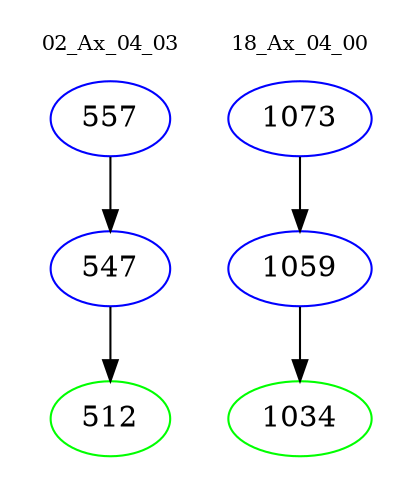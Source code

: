 digraph{
subgraph cluster_0 {
color = white
label = "02_Ax_04_03";
fontsize=10;
T0_557 [label="557", color="blue"]
T0_557 -> T0_547 [color="black"]
T0_547 [label="547", color="blue"]
T0_547 -> T0_512 [color="black"]
T0_512 [label="512", color="green"]
}
subgraph cluster_1 {
color = white
label = "18_Ax_04_00";
fontsize=10;
T1_1073 [label="1073", color="blue"]
T1_1073 -> T1_1059 [color="black"]
T1_1059 [label="1059", color="blue"]
T1_1059 -> T1_1034 [color="black"]
T1_1034 [label="1034", color="green"]
}
}
